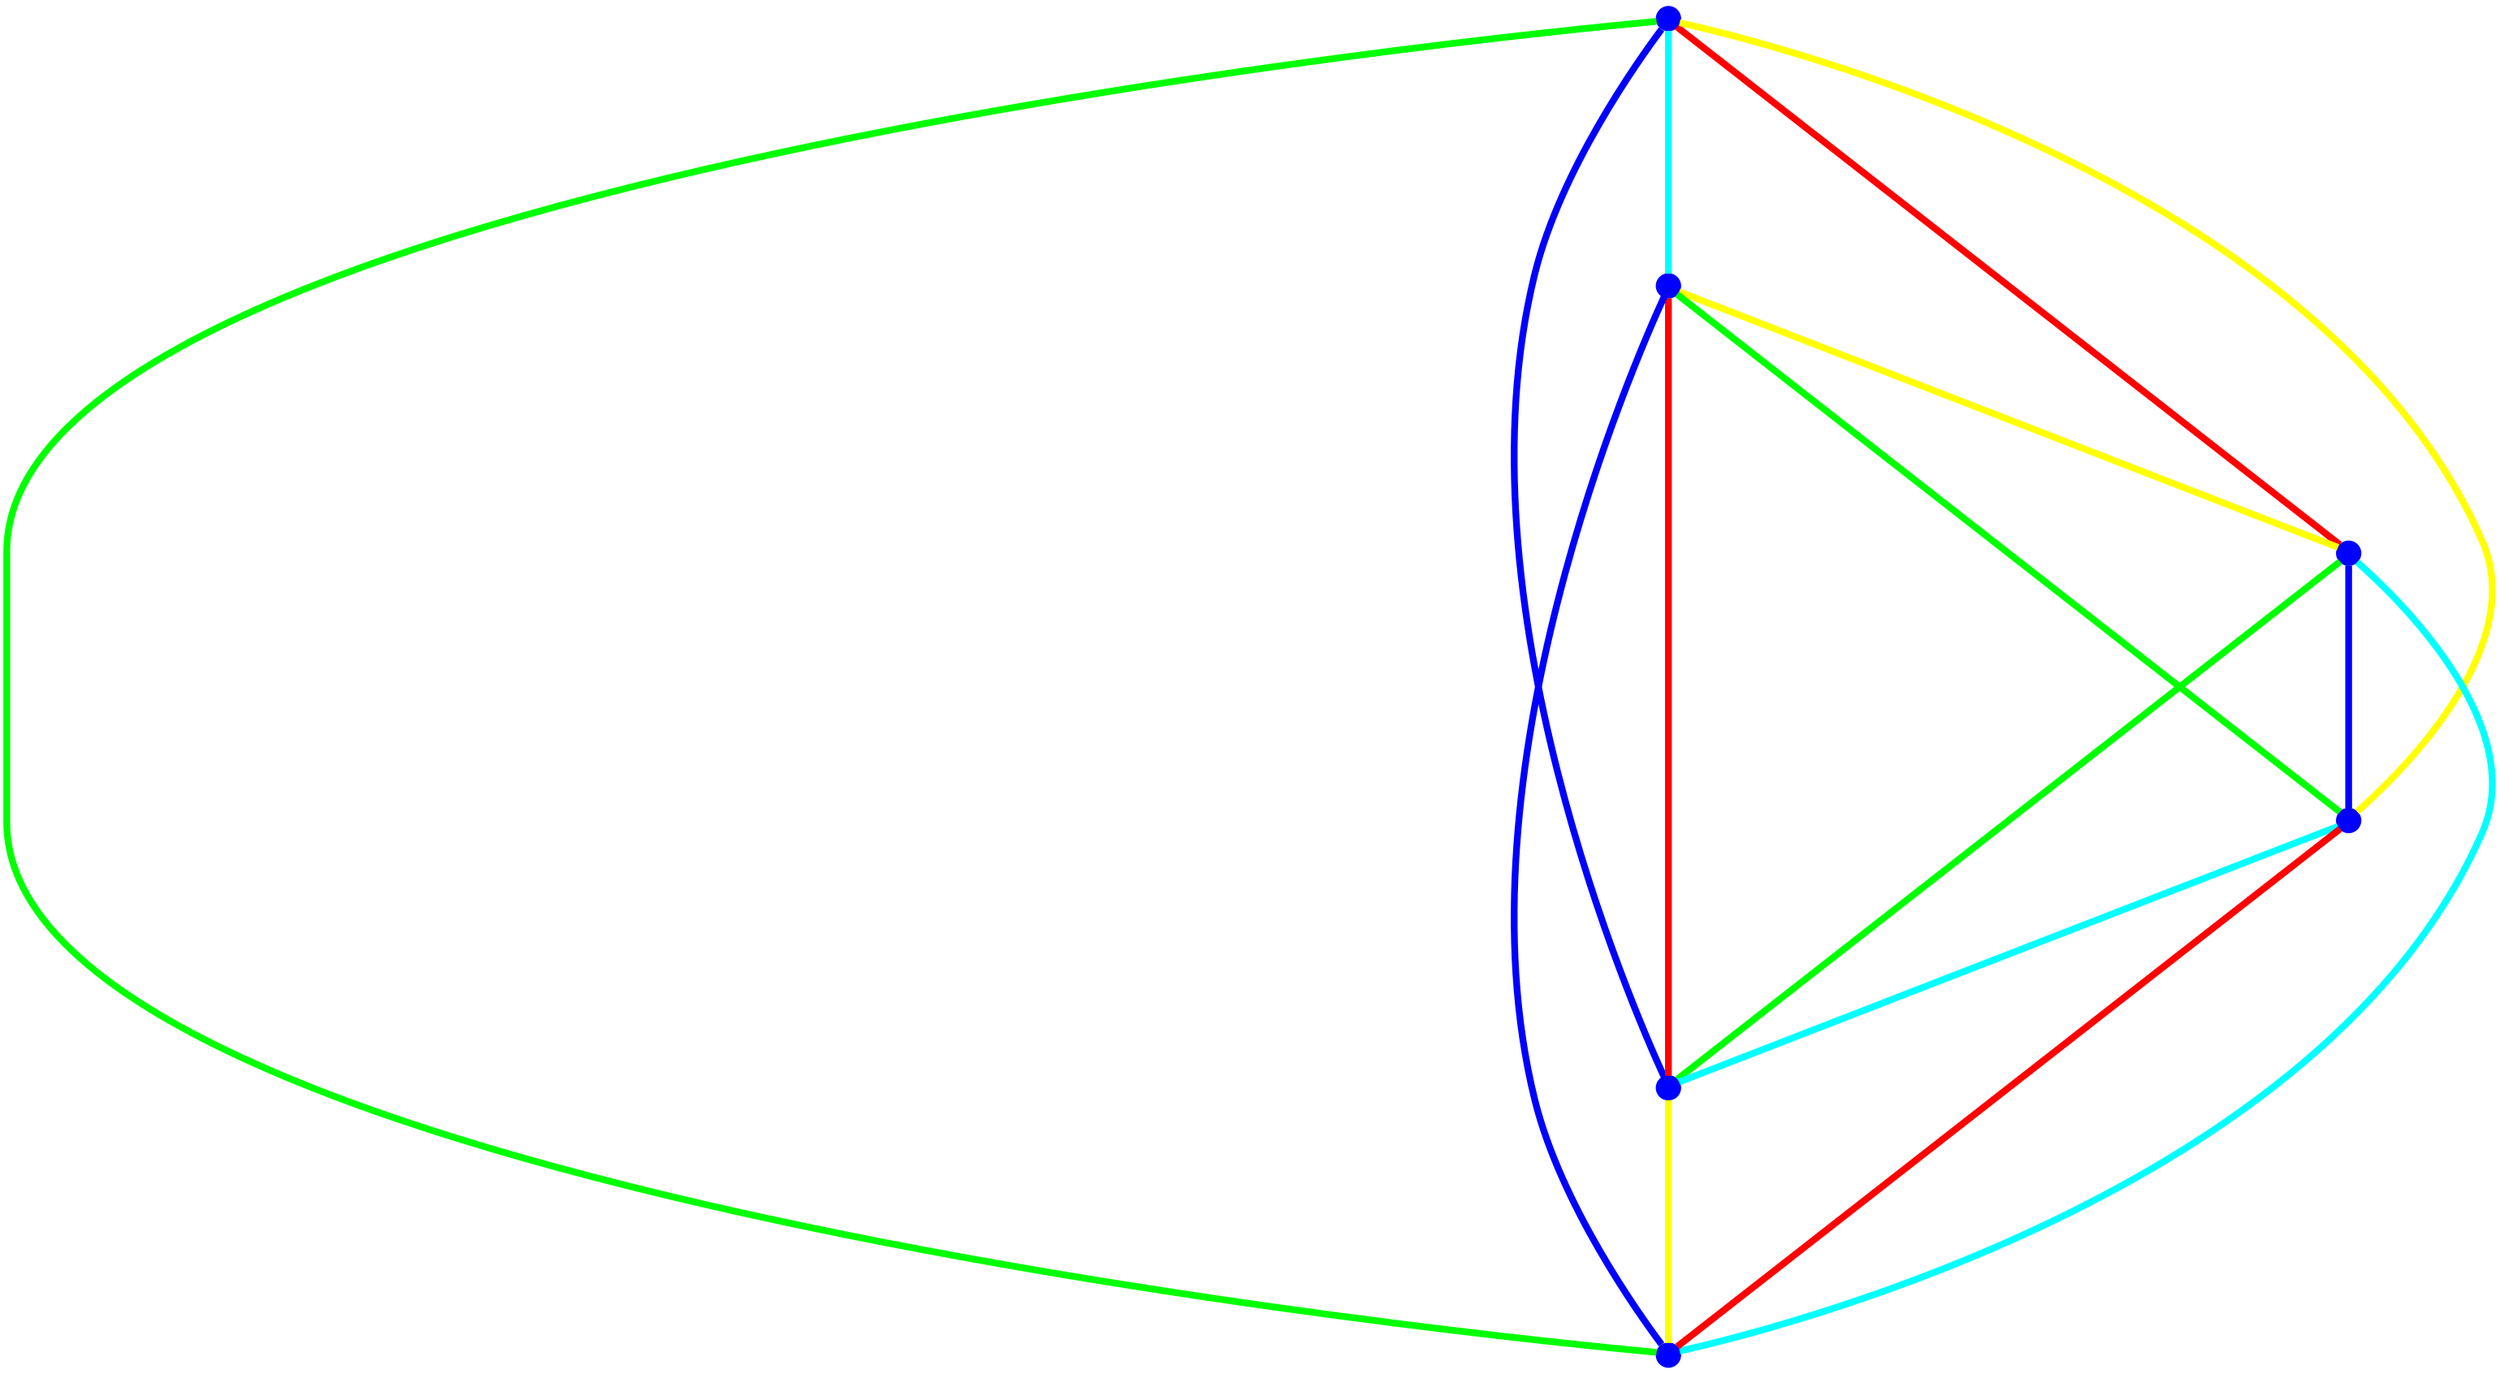 graph {
ranksep=2
nodesep=2
node [label="" shape=circle style=filled fixedsize=true color=blue fillcolor=blue width=0.2];
"1" -- "2" [style="solid",penwidth="4",color="cyan"];
"1" -- "3" [style="solid",penwidth="4",color="red"];
"1" -- "4" [style="solid",penwidth="4",color="yellow"];
"1" -- "5" [style="solid",penwidth="4",color="blue"];
"1" -- "6" [style="solid",penwidth="4",color="green"];
"2" -- "3" [style="solid",penwidth="4",color="yellow"];
"2" -- "4" [style="solid",penwidth="4",color="green"];
"2" -- "5" [style="solid",penwidth="4",color="red"];
"2" -- "6" [style="solid",penwidth="4",color="blue"];
"3" -- "4" [style="solid",penwidth="4",color="blue"];
"3" -- "5" [style="solid",penwidth="4",color="green"];
"3" -- "6" [style="solid",penwidth="4",color="cyan"];
"4" -- "5" [style="solid",penwidth="4",color="cyan"];
"4" -- "6" [style="solid",penwidth="4",color="red"];
"5" -- "6" [style="solid",penwidth="4",color="yellow"];
}
